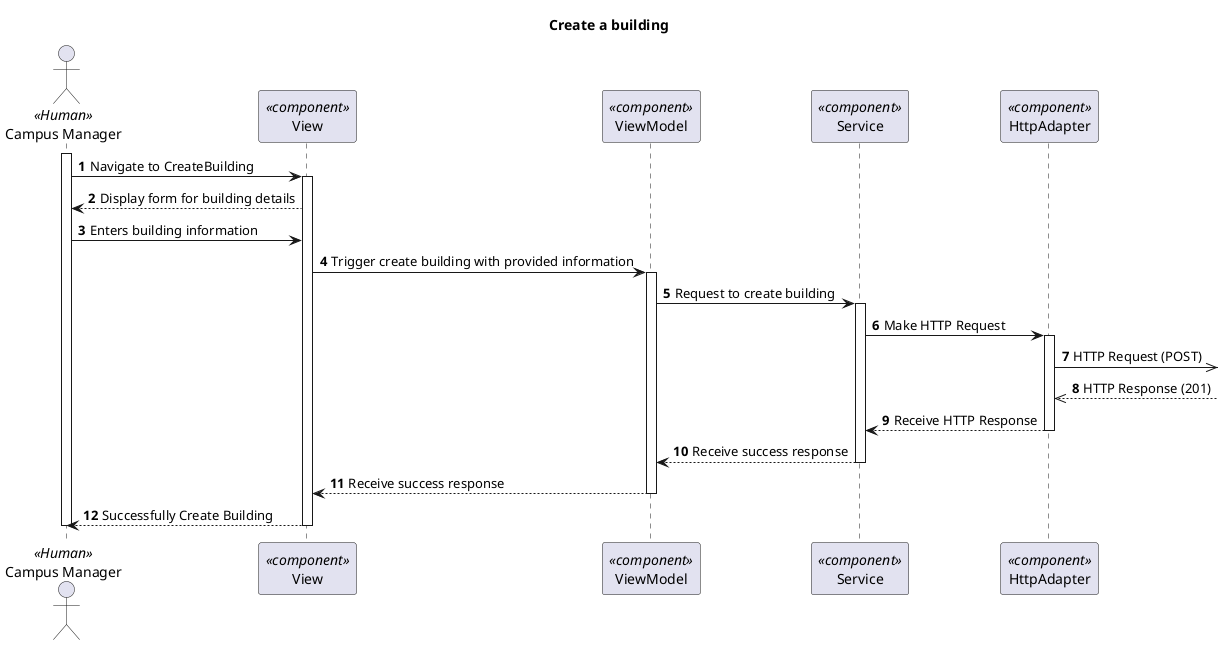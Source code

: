 @startuml Process View - Level 3 - Create a building

autonumber
skinparam packageStyle rect

title Create a building
actor "Campus Manager" as CM <<Human>>
participant "View" as view <<component>>
participant "ViewModel" as viewModel <<component>>
participant "Service" as service <<component>>
participant "HttpAdapter" as httpAdapter <<component>>

activate CM
CM -> view : Navigate to CreateBuilding
activate view
view --> CM : Display form for building details
CM -> view : Enters building information

view -> viewModel : Trigger create building with provided information

activate viewModel
viewModel -> service : Request to create building

activate service
service -> httpAdapter : Make HTTP Request
activate httpAdapter
httpAdapter ->> : HTTP Request (POST)
httpAdapter <<-- : HTTP Response (201)
httpAdapter --> service : Receive HTTP Response
deactivate httpAdapter

service --> viewModel : Receive success response
deactivate service

viewModel --> view : Receive success response
deactivate viewModel

view --> CM : Successfully Create Building
deactivate view

deactivate CM
@enduml
